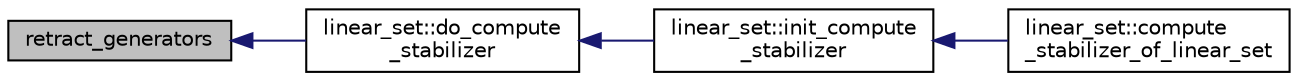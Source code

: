 digraph "retract_generators"
{
  edge [fontname="Helvetica",fontsize="10",labelfontname="Helvetica",labelfontsize="10"];
  node [fontname="Helvetica",fontsize="10",shape=record];
  rankdir="LR";
  Node9241 [label="retract_generators",height=0.2,width=0.4,color="black", fillcolor="grey75", style="filled", fontcolor="black"];
  Node9241 -> Node9242 [dir="back",color="midnightblue",fontsize="10",style="solid",fontname="Helvetica"];
  Node9242 [label="linear_set::do_compute\l_stabilizer",height=0.2,width=0.4,color="black", fillcolor="white", style="filled",URL="$dd/d86/classlinear__set.html#ae8f58ded28fb5370f4459cca42b7463b"];
  Node9242 -> Node9243 [dir="back",color="midnightblue",fontsize="10",style="solid",fontname="Helvetica"];
  Node9243 [label="linear_set::init_compute\l_stabilizer",height=0.2,width=0.4,color="black", fillcolor="white", style="filled",URL="$dd/d86/classlinear__set.html#a0cc3eaec1896fdc977b62e94623b055b"];
  Node9243 -> Node9244 [dir="back",color="midnightblue",fontsize="10",style="solid",fontname="Helvetica"];
  Node9244 [label="linear_set::compute\l_stabilizer_of_linear_set",height=0.2,width=0.4,color="black", fillcolor="white", style="filled",URL="$dd/d86/classlinear__set.html#a098a133edfbaae0fd347a69c50bdbee2"];
}
